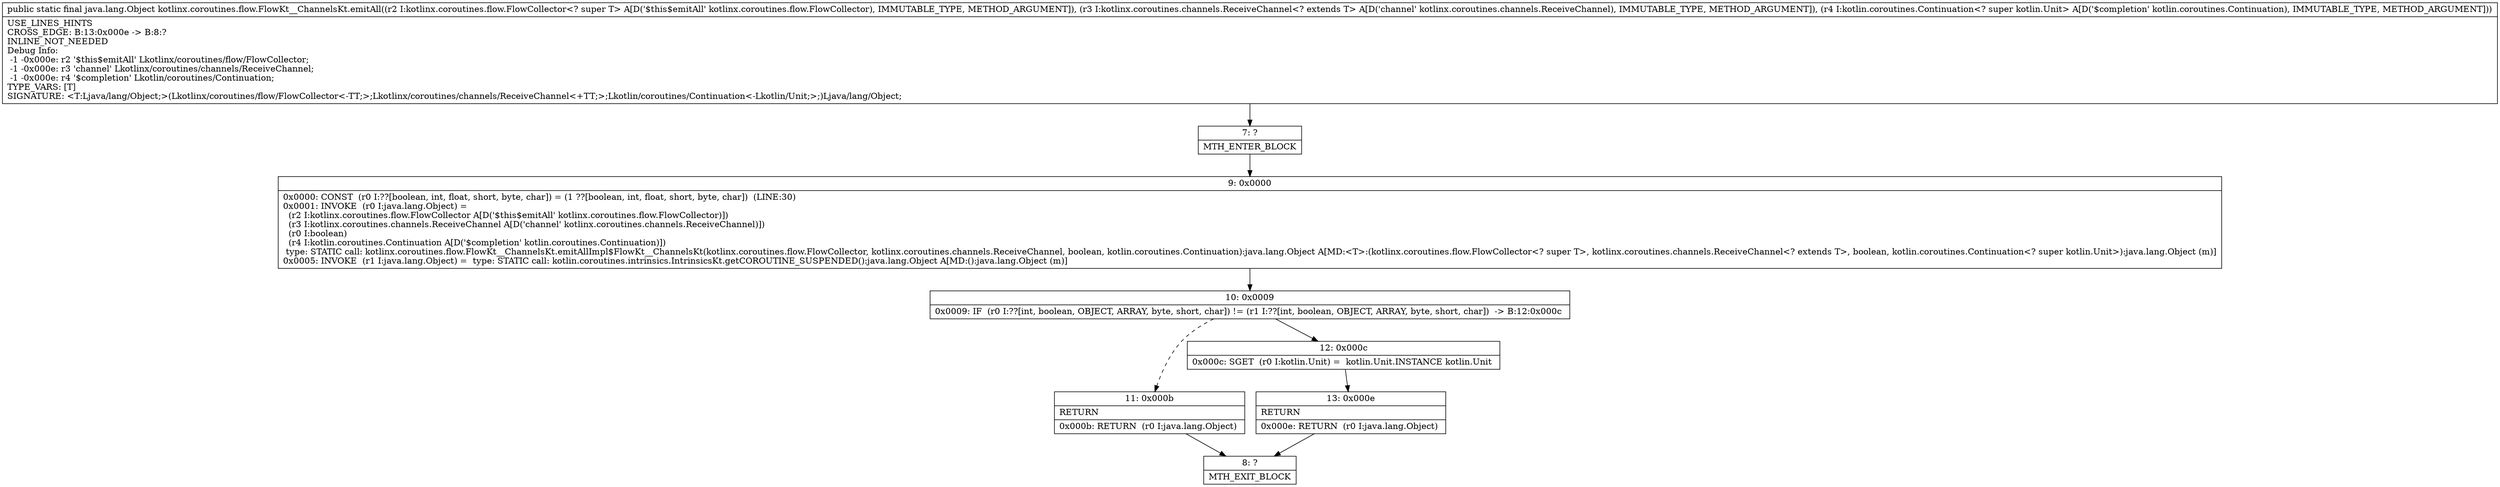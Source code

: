 digraph "CFG forkotlinx.coroutines.flow.FlowKt__ChannelsKt.emitAll(Lkotlinx\/coroutines\/flow\/FlowCollector;Lkotlinx\/coroutines\/channels\/ReceiveChannel;Lkotlin\/coroutines\/Continuation;)Ljava\/lang\/Object;" {
Node_7 [shape=record,label="{7\:\ ?|MTH_ENTER_BLOCK\l}"];
Node_9 [shape=record,label="{9\:\ 0x0000|0x0000: CONST  (r0 I:??[boolean, int, float, short, byte, char]) = (1 ??[boolean, int, float, short, byte, char])  (LINE:30)\l0x0001: INVOKE  (r0 I:java.lang.Object) = \l  (r2 I:kotlinx.coroutines.flow.FlowCollector A[D('$this$emitAll' kotlinx.coroutines.flow.FlowCollector)])\l  (r3 I:kotlinx.coroutines.channels.ReceiveChannel A[D('channel' kotlinx.coroutines.channels.ReceiveChannel)])\l  (r0 I:boolean)\l  (r4 I:kotlin.coroutines.Continuation A[D('$completion' kotlin.coroutines.Continuation)])\l type: STATIC call: kotlinx.coroutines.flow.FlowKt__ChannelsKt.emitAllImpl$FlowKt__ChannelsKt(kotlinx.coroutines.flow.FlowCollector, kotlinx.coroutines.channels.ReceiveChannel, boolean, kotlin.coroutines.Continuation):java.lang.Object A[MD:\<T\>:(kotlinx.coroutines.flow.FlowCollector\<? super T\>, kotlinx.coroutines.channels.ReceiveChannel\<? extends T\>, boolean, kotlin.coroutines.Continuation\<? super kotlin.Unit\>):java.lang.Object (m)]\l0x0005: INVOKE  (r1 I:java.lang.Object) =  type: STATIC call: kotlin.coroutines.intrinsics.IntrinsicsKt.getCOROUTINE_SUSPENDED():java.lang.Object A[MD:():java.lang.Object (m)]\l}"];
Node_10 [shape=record,label="{10\:\ 0x0009|0x0009: IF  (r0 I:??[int, boolean, OBJECT, ARRAY, byte, short, char]) != (r1 I:??[int, boolean, OBJECT, ARRAY, byte, short, char])  \-\> B:12:0x000c \l}"];
Node_11 [shape=record,label="{11\:\ 0x000b|RETURN\l|0x000b: RETURN  (r0 I:java.lang.Object) \l}"];
Node_8 [shape=record,label="{8\:\ ?|MTH_EXIT_BLOCK\l}"];
Node_12 [shape=record,label="{12\:\ 0x000c|0x000c: SGET  (r0 I:kotlin.Unit) =  kotlin.Unit.INSTANCE kotlin.Unit \l}"];
Node_13 [shape=record,label="{13\:\ 0x000e|RETURN\l|0x000e: RETURN  (r0 I:java.lang.Object) \l}"];
MethodNode[shape=record,label="{public static final java.lang.Object kotlinx.coroutines.flow.FlowKt__ChannelsKt.emitAll((r2 I:kotlinx.coroutines.flow.FlowCollector\<? super T\> A[D('$this$emitAll' kotlinx.coroutines.flow.FlowCollector), IMMUTABLE_TYPE, METHOD_ARGUMENT]), (r3 I:kotlinx.coroutines.channels.ReceiveChannel\<? extends T\> A[D('channel' kotlinx.coroutines.channels.ReceiveChannel), IMMUTABLE_TYPE, METHOD_ARGUMENT]), (r4 I:kotlin.coroutines.Continuation\<? super kotlin.Unit\> A[D('$completion' kotlin.coroutines.Continuation), IMMUTABLE_TYPE, METHOD_ARGUMENT]))  | USE_LINES_HINTS\lCROSS_EDGE: B:13:0x000e \-\> B:8:?\lINLINE_NOT_NEEDED\lDebug Info:\l  \-1 \-0x000e: r2 '$this$emitAll' Lkotlinx\/coroutines\/flow\/FlowCollector;\l  \-1 \-0x000e: r3 'channel' Lkotlinx\/coroutines\/channels\/ReceiveChannel;\l  \-1 \-0x000e: r4 '$completion' Lkotlin\/coroutines\/Continuation;\lTYPE_VARS: [T]\lSIGNATURE: \<T:Ljava\/lang\/Object;\>(Lkotlinx\/coroutines\/flow\/FlowCollector\<\-TT;\>;Lkotlinx\/coroutines\/channels\/ReceiveChannel\<+TT;\>;Lkotlin\/coroutines\/Continuation\<\-Lkotlin\/Unit;\>;)Ljava\/lang\/Object;\l}"];
MethodNode -> Node_7;Node_7 -> Node_9;
Node_9 -> Node_10;
Node_10 -> Node_11[style=dashed];
Node_10 -> Node_12;
Node_11 -> Node_8;
Node_12 -> Node_13;
Node_13 -> Node_8;
}

